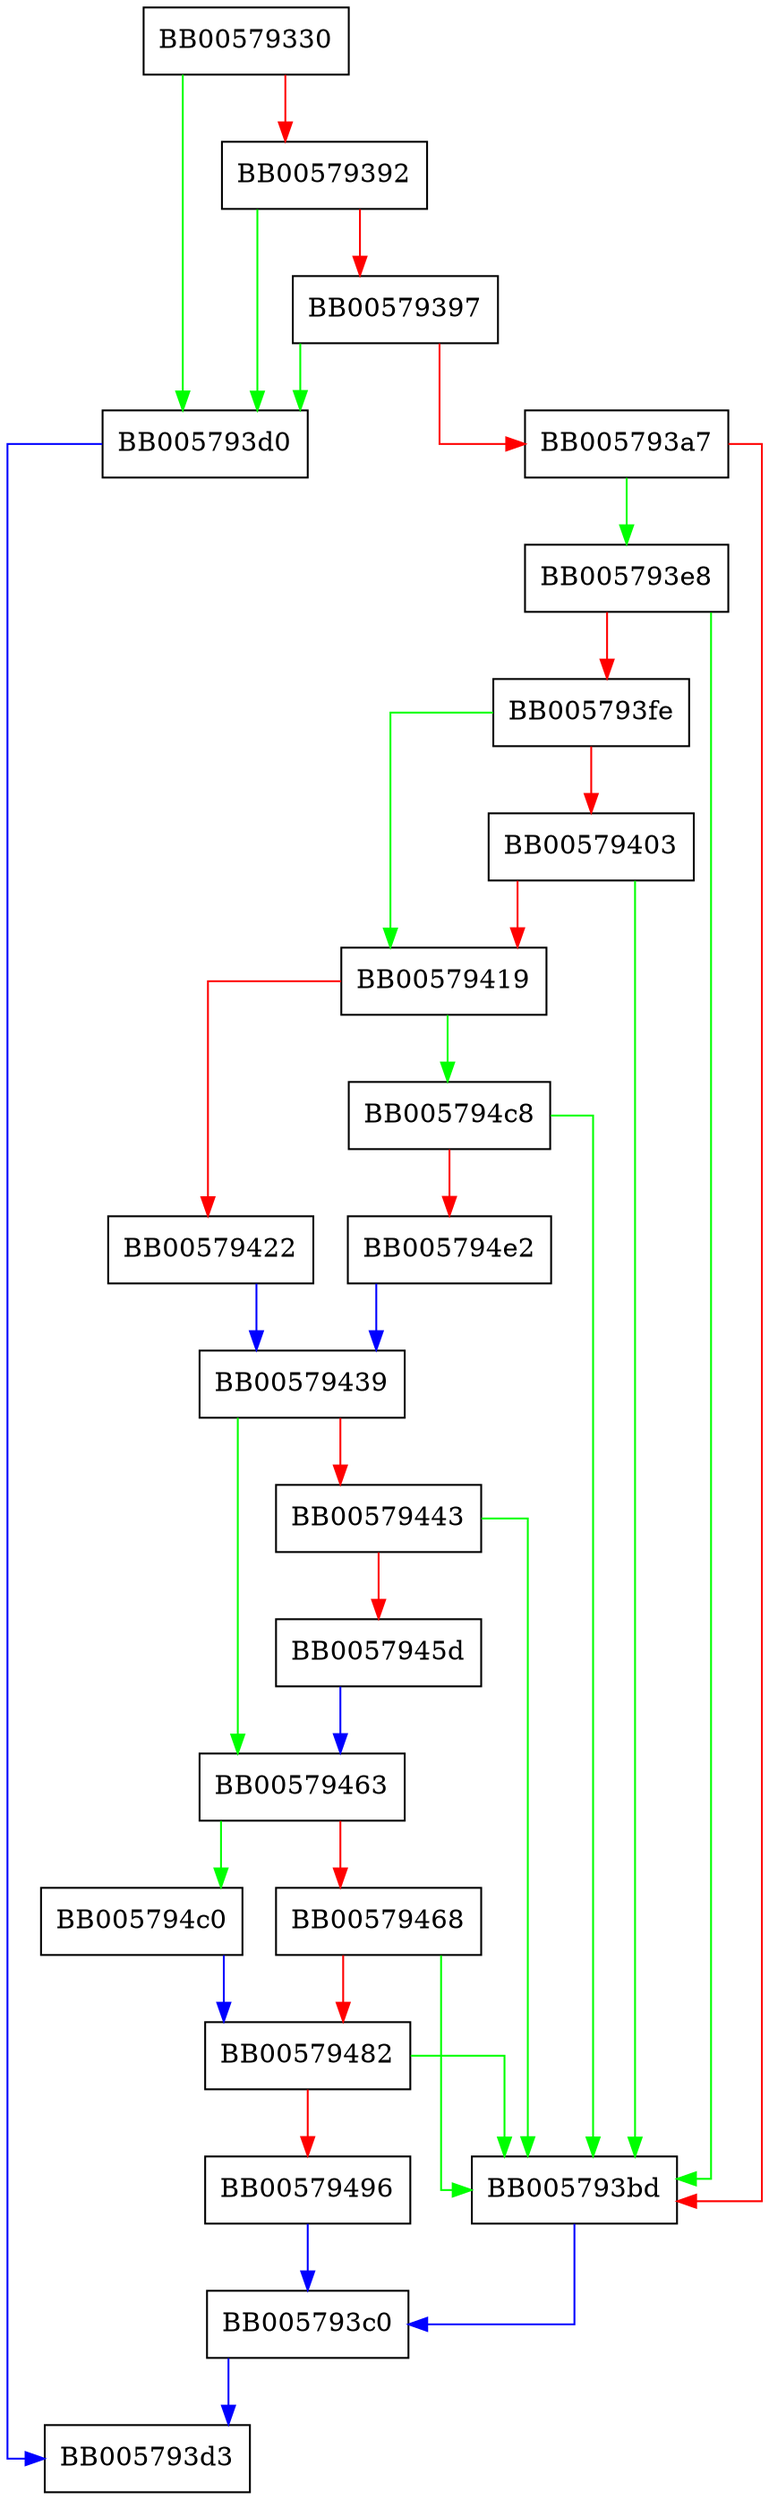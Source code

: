 digraph dh_pkey_export_to {
  node [shape="box"];
  graph [splines=ortho];
  BB00579330 -> BB005793d0 [color="green"];
  BB00579330 -> BB00579392 [color="red"];
  BB00579392 -> BB005793d0 [color="green"];
  BB00579392 -> BB00579397 [color="red"];
  BB00579397 -> BB005793d0 [color="green"];
  BB00579397 -> BB005793a7 [color="red"];
  BB005793a7 -> BB005793e8 [color="green"];
  BB005793a7 -> BB005793bd [color="red"];
  BB005793bd -> BB005793c0 [color="blue"];
  BB005793c0 -> BB005793d3 [color="blue"];
  BB005793d0 -> BB005793d3 [color="blue"];
  BB005793e8 -> BB005793bd [color="green"];
  BB005793e8 -> BB005793fe [color="red"];
  BB005793fe -> BB00579419 [color="green"];
  BB005793fe -> BB00579403 [color="red"];
  BB00579403 -> BB005793bd [color="green"];
  BB00579403 -> BB00579419 [color="red"];
  BB00579419 -> BB005794c8 [color="green"];
  BB00579419 -> BB00579422 [color="red"];
  BB00579422 -> BB00579439 [color="blue"];
  BB00579439 -> BB00579463 [color="green"];
  BB00579439 -> BB00579443 [color="red"];
  BB00579443 -> BB005793bd [color="green"];
  BB00579443 -> BB0057945d [color="red"];
  BB0057945d -> BB00579463 [color="blue"];
  BB00579463 -> BB005794c0 [color="green"];
  BB00579463 -> BB00579468 [color="red"];
  BB00579468 -> BB005793bd [color="green"];
  BB00579468 -> BB00579482 [color="red"];
  BB00579482 -> BB005793bd [color="green"];
  BB00579482 -> BB00579496 [color="red"];
  BB00579496 -> BB005793c0 [color="blue"];
  BB005794c0 -> BB00579482 [color="blue"];
  BB005794c8 -> BB005793bd [color="green"];
  BB005794c8 -> BB005794e2 [color="red"];
  BB005794e2 -> BB00579439 [color="blue"];
}